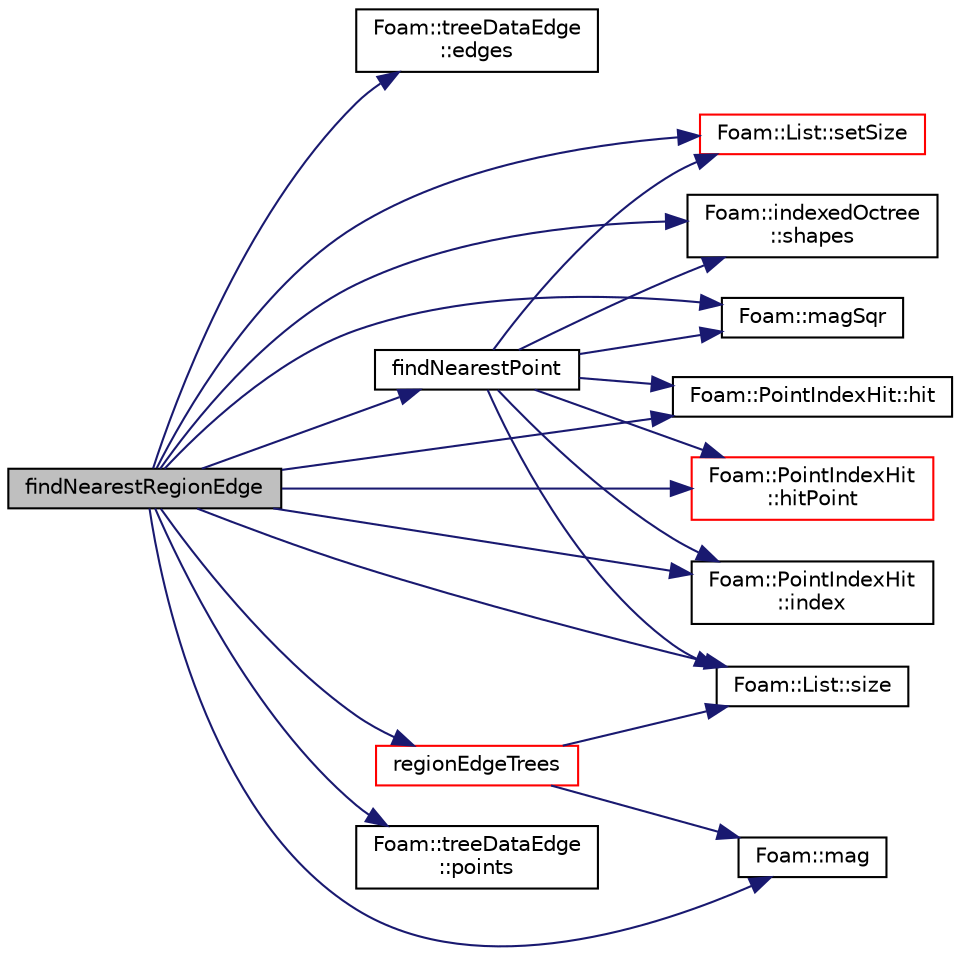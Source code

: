 digraph "findNearestRegionEdge"
{
  bgcolor="transparent";
  edge [fontname="Helvetica",fontsize="10",labelfontname="Helvetica",labelfontsize="10"];
  node [fontname="Helvetica",fontsize="10",shape=record];
  rankdir="LR";
  Node1 [label="findNearestRegionEdge",height=0.2,width=0.4,color="black", fillcolor="grey75", style="filled", fontcolor="black"];
  Node1 -> Node2 [color="midnightblue",fontsize="10",style="solid",fontname="Helvetica"];
  Node2 [label="Foam::treeDataEdge\l::edges",height=0.2,width=0.4,color="black",URL="$a02673.html#aa9e7da73dfe101016afed525f326fdc7"];
  Node1 -> Node3 [color="midnightblue",fontsize="10",style="solid",fontname="Helvetica"];
  Node3 [label="findNearestPoint",height=0.2,width=0.4,color="black",URL="$a02113.html#af325395e896cf5a85e7d72a0c8c34735",tooltip="Find nearest feature point. Sets. "];
  Node3 -> Node4 [color="midnightblue",fontsize="10",style="solid",fontname="Helvetica"];
  Node4 [label="Foam::List::setSize",height=0.2,width=0.4,color="red",URL="$a01364.html#aedb985ffeaf1bdbfeccc2a8730405703",tooltip="Reset size of List. "];
  Node3 -> Node5 [color="midnightblue",fontsize="10",style="solid",fontname="Helvetica"];
  Node5 [label="Foam::List::size",height=0.2,width=0.4,color="black",URL="$a01364.html#a8a5f6fa29bd4b500caf186f60245b384",tooltip="Override size to be inconsistent with allocated storage. "];
  Node3 -> Node6 [color="midnightblue",fontsize="10",style="solid",fontname="Helvetica"];
  Node6 [label="Foam::indexedOctree\l::shapes",height=0.2,width=0.4,color="black",URL="$a01054.html#abd186b2cbd8c6def61dc033a4892b847",tooltip="Reference to shape. "];
  Node3 -> Node7 [color="midnightblue",fontsize="10",style="solid",fontname="Helvetica"];
  Node7 [label="Foam::magSqr",height=0.2,width=0.4,color="black",URL="$a10733.html#ae6fff2c6981e6d9618aa5038e69def6e"];
  Node3 -> Node8 [color="midnightblue",fontsize="10",style="solid",fontname="Helvetica"];
  Node8 [label="Foam::PointIndexHit::hit",height=0.2,width=0.4,color="black",URL="$a01885.html#ad963d38a624b8bf8b37c210109dba03c",tooltip="Is there a hit. "];
  Node3 -> Node9 [color="midnightblue",fontsize="10",style="solid",fontname="Helvetica"];
  Node9 [label="Foam::PointIndexHit\l::hitPoint",height=0.2,width=0.4,color="red",URL="$a01885.html#a0c448cd4b96e9ea9ba38c62c019a8bce",tooltip="Return hit point. "];
  Node3 -> Node10 [color="midnightblue",fontsize="10",style="solid",fontname="Helvetica"];
  Node10 [label="Foam::PointIndexHit\l::index",height=0.2,width=0.4,color="black",URL="$a01885.html#a7d1e8acadb27bd2b4e61457d47b71b6f",tooltip="Return index. "];
  Node1 -> Node8 [color="midnightblue",fontsize="10",style="solid",fontname="Helvetica"];
  Node1 -> Node9 [color="midnightblue",fontsize="10",style="solid",fontname="Helvetica"];
  Node1 -> Node10 [color="midnightblue",fontsize="10",style="solid",fontname="Helvetica"];
  Node1 -> Node11 [color="midnightblue",fontsize="10",style="solid",fontname="Helvetica"];
  Node11 [label="Foam::mag",height=0.2,width=0.4,color="black",URL="$a10733.html#a929da2a3fdcf3dacbbe0487d3a330dae"];
  Node1 -> Node7 [color="midnightblue",fontsize="10",style="solid",fontname="Helvetica"];
  Node1 -> Node12 [color="midnightblue",fontsize="10",style="solid",fontname="Helvetica"];
  Node12 [label="Foam::treeDataEdge\l::points",height=0.2,width=0.4,color="black",URL="$a02673.html#a73ff9486717e5d8efeb6e9c3f311ad5c"];
  Node1 -> Node13 [color="midnightblue",fontsize="10",style="solid",fontname="Helvetica"];
  Node13 [label="regionEdgeTrees",height=0.2,width=0.4,color="red",URL="$a02113.html#a0a9e48d91f8d14c675856ed4333a5b0e"];
  Node13 -> Node11 [color="midnightblue",fontsize="10",style="solid",fontname="Helvetica"];
  Node13 -> Node5 [color="midnightblue",fontsize="10",style="solid",fontname="Helvetica"];
  Node1 -> Node4 [color="midnightblue",fontsize="10",style="solid",fontname="Helvetica"];
  Node1 -> Node6 [color="midnightblue",fontsize="10",style="solid",fontname="Helvetica"];
  Node1 -> Node5 [color="midnightblue",fontsize="10",style="solid",fontname="Helvetica"];
}
